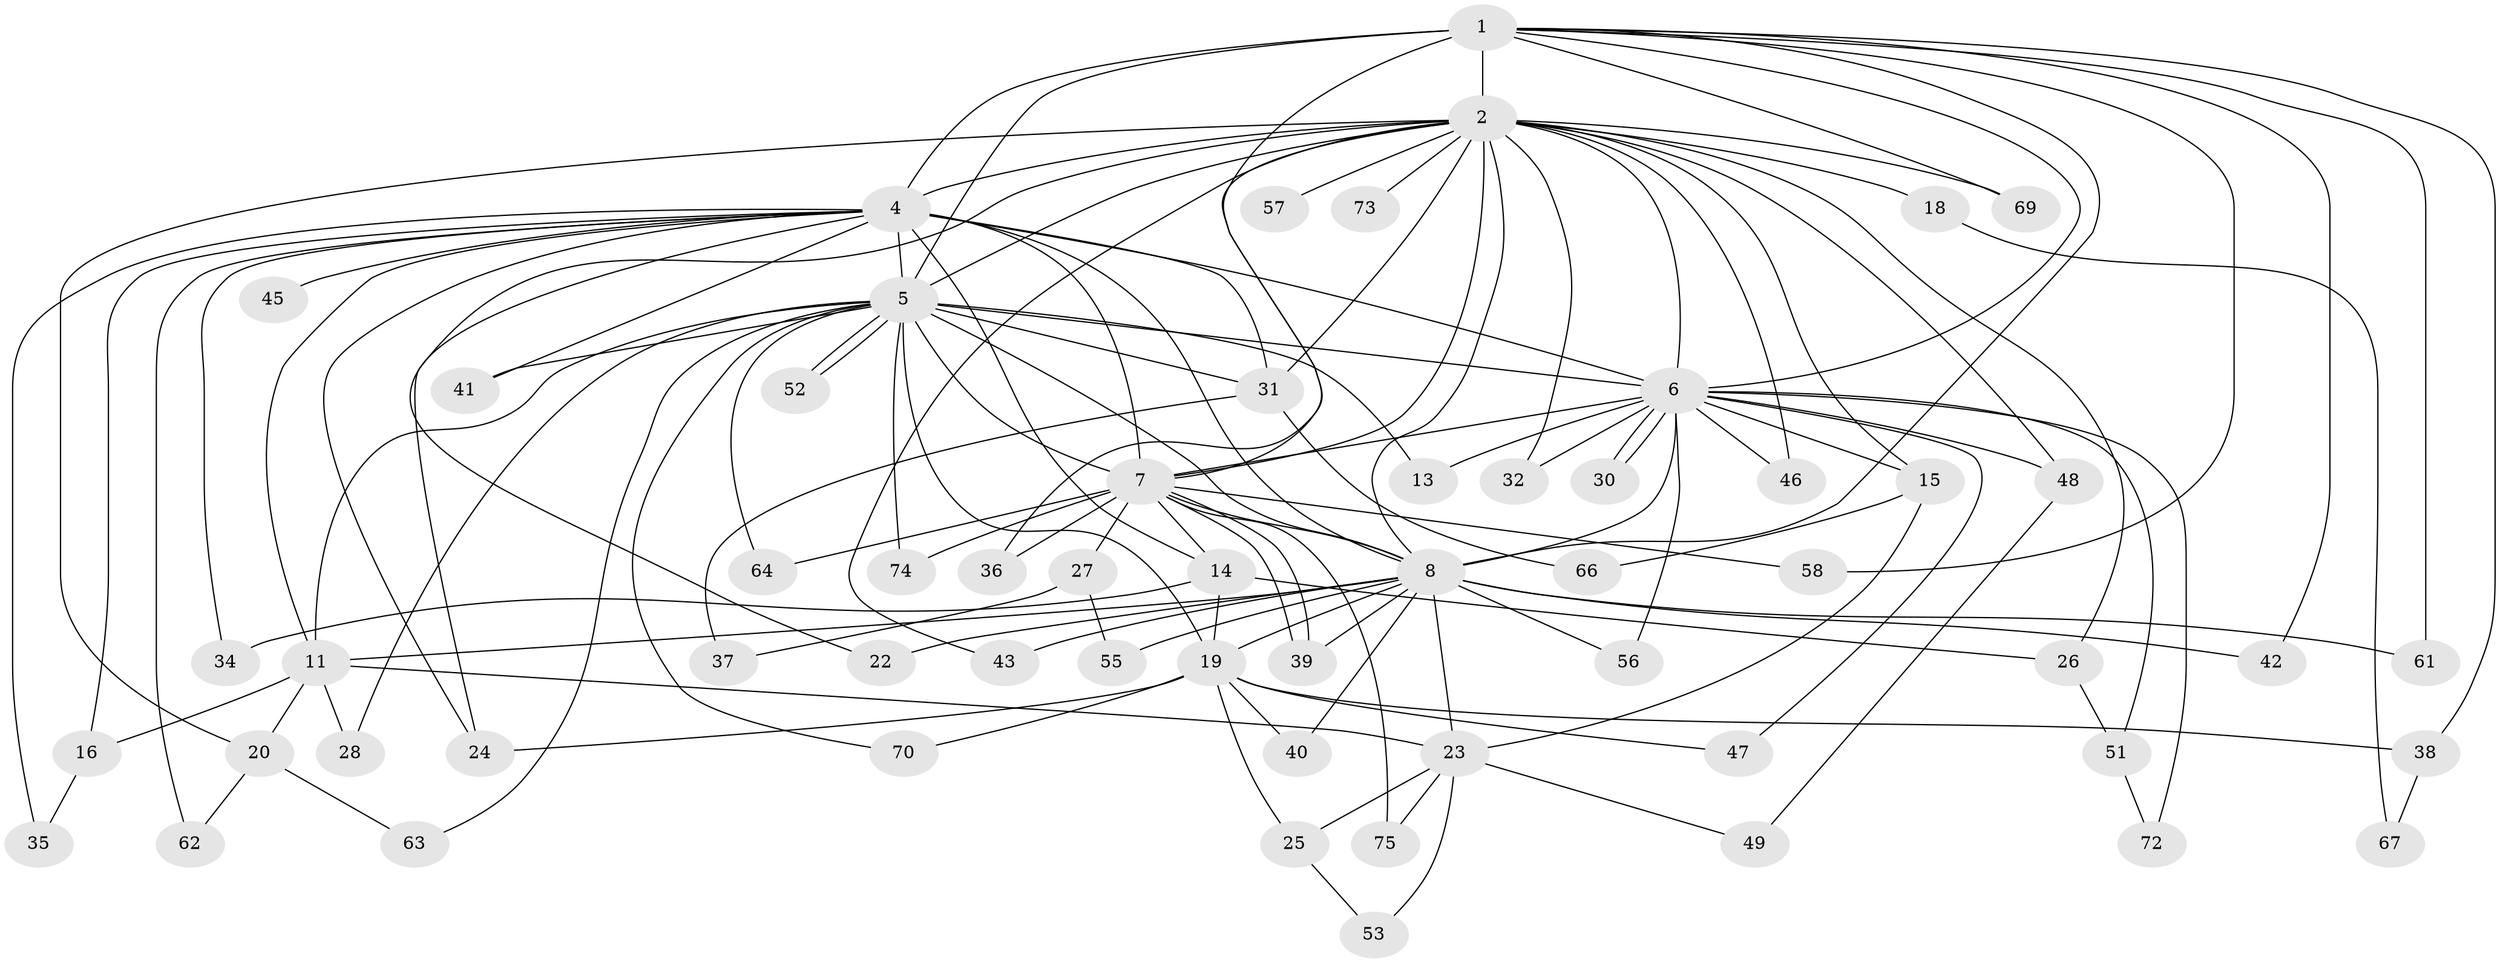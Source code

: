 // Generated by graph-tools (version 1.1) at 2025/23/03/03/25 07:23:42]
// undirected, 59 vertices, 126 edges
graph export_dot {
graph [start="1"]
  node [color=gray90,style=filled];
  1 [super="+71"];
  2 [super="+3"];
  4 [super="+9"];
  5 [super="+68"];
  6 [super="+65"];
  7 [super="+10"];
  8 [super="+12"];
  11 [super="+44"];
  13;
  14 [super="+17"];
  15;
  16;
  18;
  19 [super="+21"];
  20;
  22;
  23 [super="+59"];
  24 [super="+60"];
  25;
  26;
  27 [super="+29"];
  28;
  30;
  31 [super="+33"];
  32;
  34;
  35;
  36;
  37;
  38 [super="+50"];
  39 [super="+54"];
  40;
  41;
  42;
  43;
  45;
  46;
  47;
  48;
  49;
  51;
  52;
  53;
  55;
  56;
  57;
  58;
  61;
  62;
  63;
  64;
  66;
  67;
  69;
  70;
  72;
  73;
  74;
  75;
  1 -- 2 [weight=2];
  1 -- 4 [weight=2];
  1 -- 5 [weight=2];
  1 -- 6;
  1 -- 7 [weight=2];
  1 -- 8;
  1 -- 38;
  1 -- 42;
  1 -- 58;
  1 -- 61;
  1 -- 69;
  2 -- 4 [weight=4];
  2 -- 5 [weight=2];
  2 -- 6 [weight=2];
  2 -- 7 [weight=4];
  2 -- 8 [weight=2];
  2 -- 15;
  2 -- 18 [weight=2];
  2 -- 24;
  2 -- 26;
  2 -- 46;
  2 -- 48;
  2 -- 57 [weight=2];
  2 -- 69;
  2 -- 73 [weight=2];
  2 -- 20;
  2 -- 32;
  2 -- 36;
  2 -- 43;
  2 -- 31;
  4 -- 5 [weight=2];
  4 -- 6 [weight=2];
  4 -- 7 [weight=4];
  4 -- 8 [weight=2];
  4 -- 11;
  4 -- 24;
  4 -- 31;
  4 -- 45 [weight=2];
  4 -- 34;
  4 -- 35;
  4 -- 41;
  4 -- 14;
  4 -- 16;
  4 -- 22;
  4 -- 62;
  5 -- 6;
  5 -- 7 [weight=2];
  5 -- 8;
  5 -- 13;
  5 -- 19;
  5 -- 28;
  5 -- 31;
  5 -- 41;
  5 -- 52;
  5 -- 52;
  5 -- 63;
  5 -- 64;
  5 -- 70;
  5 -- 74;
  5 -- 11;
  6 -- 7 [weight=2];
  6 -- 8;
  6 -- 13;
  6 -- 15;
  6 -- 30;
  6 -- 30;
  6 -- 32;
  6 -- 46;
  6 -- 47;
  6 -- 48;
  6 -- 51;
  6 -- 56;
  6 -- 72;
  7 -- 8 [weight=2];
  7 -- 36;
  7 -- 39;
  7 -- 39;
  7 -- 58;
  7 -- 75;
  7 -- 64;
  7 -- 74;
  7 -- 27 [weight=2];
  7 -- 14;
  8 -- 11;
  8 -- 22;
  8 -- 42;
  8 -- 43;
  8 -- 56;
  8 -- 61;
  8 -- 40;
  8 -- 55;
  8 -- 23;
  8 -- 39;
  8 -- 19;
  11 -- 16;
  11 -- 20;
  11 -- 23;
  11 -- 28;
  14 -- 34;
  14 -- 19;
  14 -- 26;
  15 -- 23;
  15 -- 66;
  16 -- 35;
  18 -- 67;
  19 -- 38 [weight=2];
  19 -- 70;
  19 -- 40;
  19 -- 47;
  19 -- 24;
  19 -- 25;
  20 -- 62;
  20 -- 63;
  23 -- 25;
  23 -- 49;
  23 -- 53;
  23 -- 75;
  25 -- 53;
  26 -- 51;
  27 -- 55;
  27 -- 37;
  31 -- 37;
  31 -- 66;
  38 -- 67;
  48 -- 49;
  51 -- 72;
}
